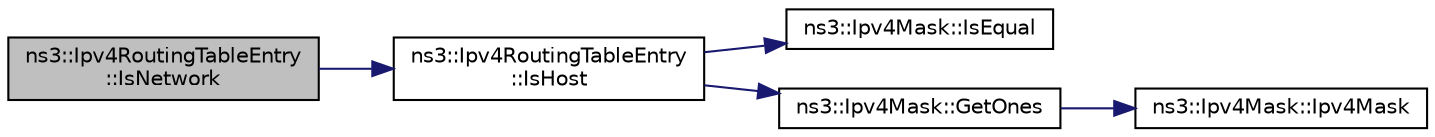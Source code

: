 digraph "ns3::Ipv4RoutingTableEntry::IsNetwork"
{
  edge [fontname="Helvetica",fontsize="10",labelfontname="Helvetica",labelfontsize="10"];
  node [fontname="Helvetica",fontsize="10",shape=record];
  rankdir="LR";
  Node1 [label="ns3::Ipv4RoutingTableEntry\l::IsNetwork",height=0.2,width=0.4,color="black", fillcolor="grey75", style="filled", fontcolor="black"];
  Node1 -> Node2 [color="midnightblue",fontsize="10",style="solid"];
  Node2 [label="ns3::Ipv4RoutingTableEntry\l::IsHost",height=0.2,width=0.4,color="black", fillcolor="white", style="filled",URL="$d5/d90/classns3_1_1Ipv4RoutingTableEntry.html#a8bb67aeffffa3c9a411f8da565a0000f"];
  Node2 -> Node3 [color="midnightblue",fontsize="10",style="solid"];
  Node3 [label="ns3::Ipv4Mask::IsEqual",height=0.2,width=0.4,color="black", fillcolor="white", style="filled",URL="$d5/df8/classns3_1_1Ipv4Mask.html#a1428fba537359418d0b7d8c84a135a7e"];
  Node2 -> Node4 [color="midnightblue",fontsize="10",style="solid"];
  Node4 [label="ns3::Ipv4Mask::GetOnes",height=0.2,width=0.4,color="black", fillcolor="white", style="filled",URL="$d5/df8/classns3_1_1Ipv4Mask.html#af712cbdf28c039025d4aa45fa7e243dd"];
  Node4 -> Node5 [color="midnightblue",fontsize="10",style="solid"];
  Node5 [label="ns3::Ipv4Mask::Ipv4Mask",height=0.2,width=0.4,color="black", fillcolor="white", style="filled",URL="$d5/df8/classns3_1_1Ipv4Mask.html#a4f877fcb3423f63debab168c83213627"];
}
